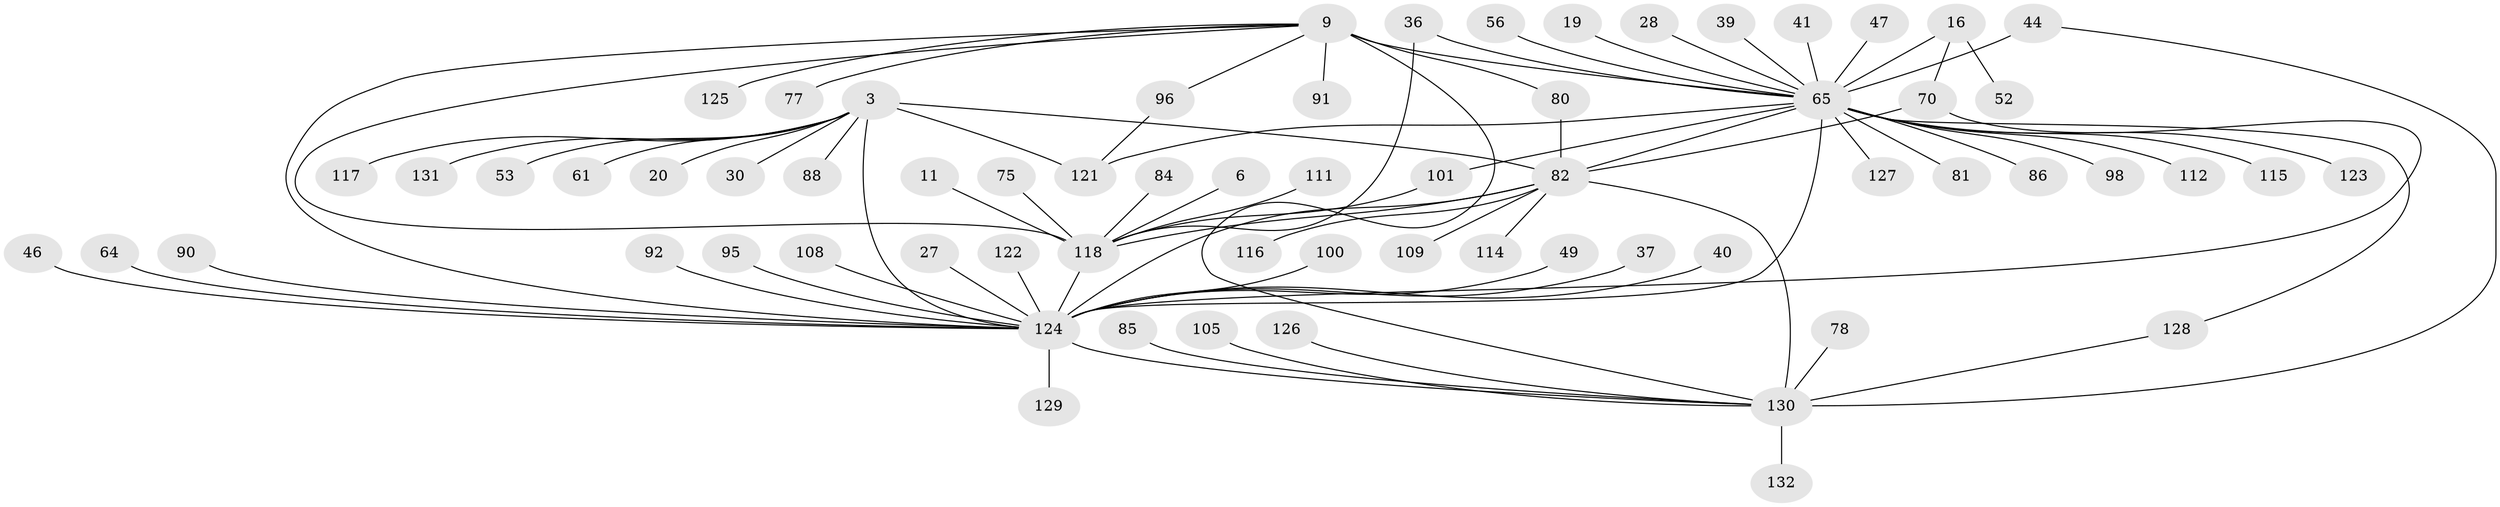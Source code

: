 // original degree distribution, {7: 0.015151515151515152, 18: 0.007575757575757576, 16: 0.015151515151515152, 6: 0.030303030303030304, 8: 0.015151515151515152, 1: 0.4696969696969697, 17: 0.007575757575757576, 20: 0.007575757575757576, 5: 0.05303030303030303, 4: 0.045454545454545456, 3: 0.08333333333333333, 10: 0.007575757575757576, 14: 0.007575757575757576, 2: 0.22727272727272727, 9: 0.007575757575757576}
// Generated by graph-tools (version 1.1) at 2025/47/03/09/25 04:47:52]
// undirected, 66 vertices, 81 edges
graph export_dot {
graph [start="1"]
  node [color=gray90,style=filled];
  3 [super="+1"];
  6;
  9;
  11;
  16;
  19;
  20;
  27;
  28;
  30;
  36;
  37;
  39;
  40;
  41;
  44;
  46;
  47;
  49;
  52;
  53;
  56;
  61;
  64 [super="+55"];
  65 [super="+7+34+42+18"];
  70 [super="+15"];
  75;
  77 [super="+51"];
  78;
  80;
  81 [super="+63"];
  82 [super="+2"];
  84;
  85;
  86;
  88;
  90;
  91;
  92 [super="+83"];
  95;
  96 [super="+45"];
  98;
  100;
  101;
  105;
  108;
  109;
  111;
  112;
  114;
  115;
  116;
  117 [super="+48"];
  118 [super="+22+13"];
  121 [super="+99"];
  122;
  123;
  124 [super="+31+119+103"];
  125;
  126;
  127 [super="+87"];
  128;
  129;
  130 [super="+97+107+120+67"];
  131;
  132;
  3 -- 20;
  3 -- 53;
  3 -- 61;
  3 -- 88;
  3 -- 131;
  3 -- 82 [weight=3];
  3 -- 30;
  3 -- 121 [weight=2];
  3 -- 117;
  3 -- 124 [weight=8];
  6 -- 118;
  9 -- 80;
  9 -- 91;
  9 -- 125;
  9 -- 65 [weight=4];
  9 -- 96;
  9 -- 118;
  9 -- 77;
  9 -- 130 [weight=2];
  9 -- 124 [weight=2];
  11 -- 118;
  16 -- 52;
  16 -- 70;
  16 -- 65 [weight=3];
  19 -- 65;
  27 -- 124;
  28 -- 65;
  36 -- 65;
  36 -- 118;
  37 -- 124;
  39 -- 65;
  40 -- 124;
  41 -- 65;
  44 -- 65 [weight=2];
  44 -- 130;
  46 -- 124;
  47 -- 65;
  49 -- 124;
  56 -- 65;
  64 -- 124;
  65 -- 128;
  65 -- 98;
  65 -- 101;
  65 -- 82 [weight=2];
  65 -- 112;
  65 -- 115;
  65 -- 86 [weight=2];
  65 -- 123;
  65 -- 121 [weight=3];
  65 -- 124 [weight=12];
  65 -- 81;
  65 -- 127;
  70 -- 82;
  70 -- 124;
  75 -- 118;
  78 -- 130;
  80 -- 82;
  82 -- 109;
  82 -- 114;
  82 -- 116;
  82 -- 118 [weight=4];
  82 -- 130 [weight=4];
  82 -- 124;
  84 -- 118;
  85 -- 130;
  90 -- 124;
  92 -- 124;
  95 -- 124;
  96 -- 121;
  100 -- 124;
  101 -- 118;
  105 -- 130;
  108 -- 124;
  111 -- 118;
  118 -- 124 [weight=2];
  122 -- 124;
  124 -- 129;
  124 -- 130;
  126 -- 130;
  128 -- 130;
  130 -- 132;
}
